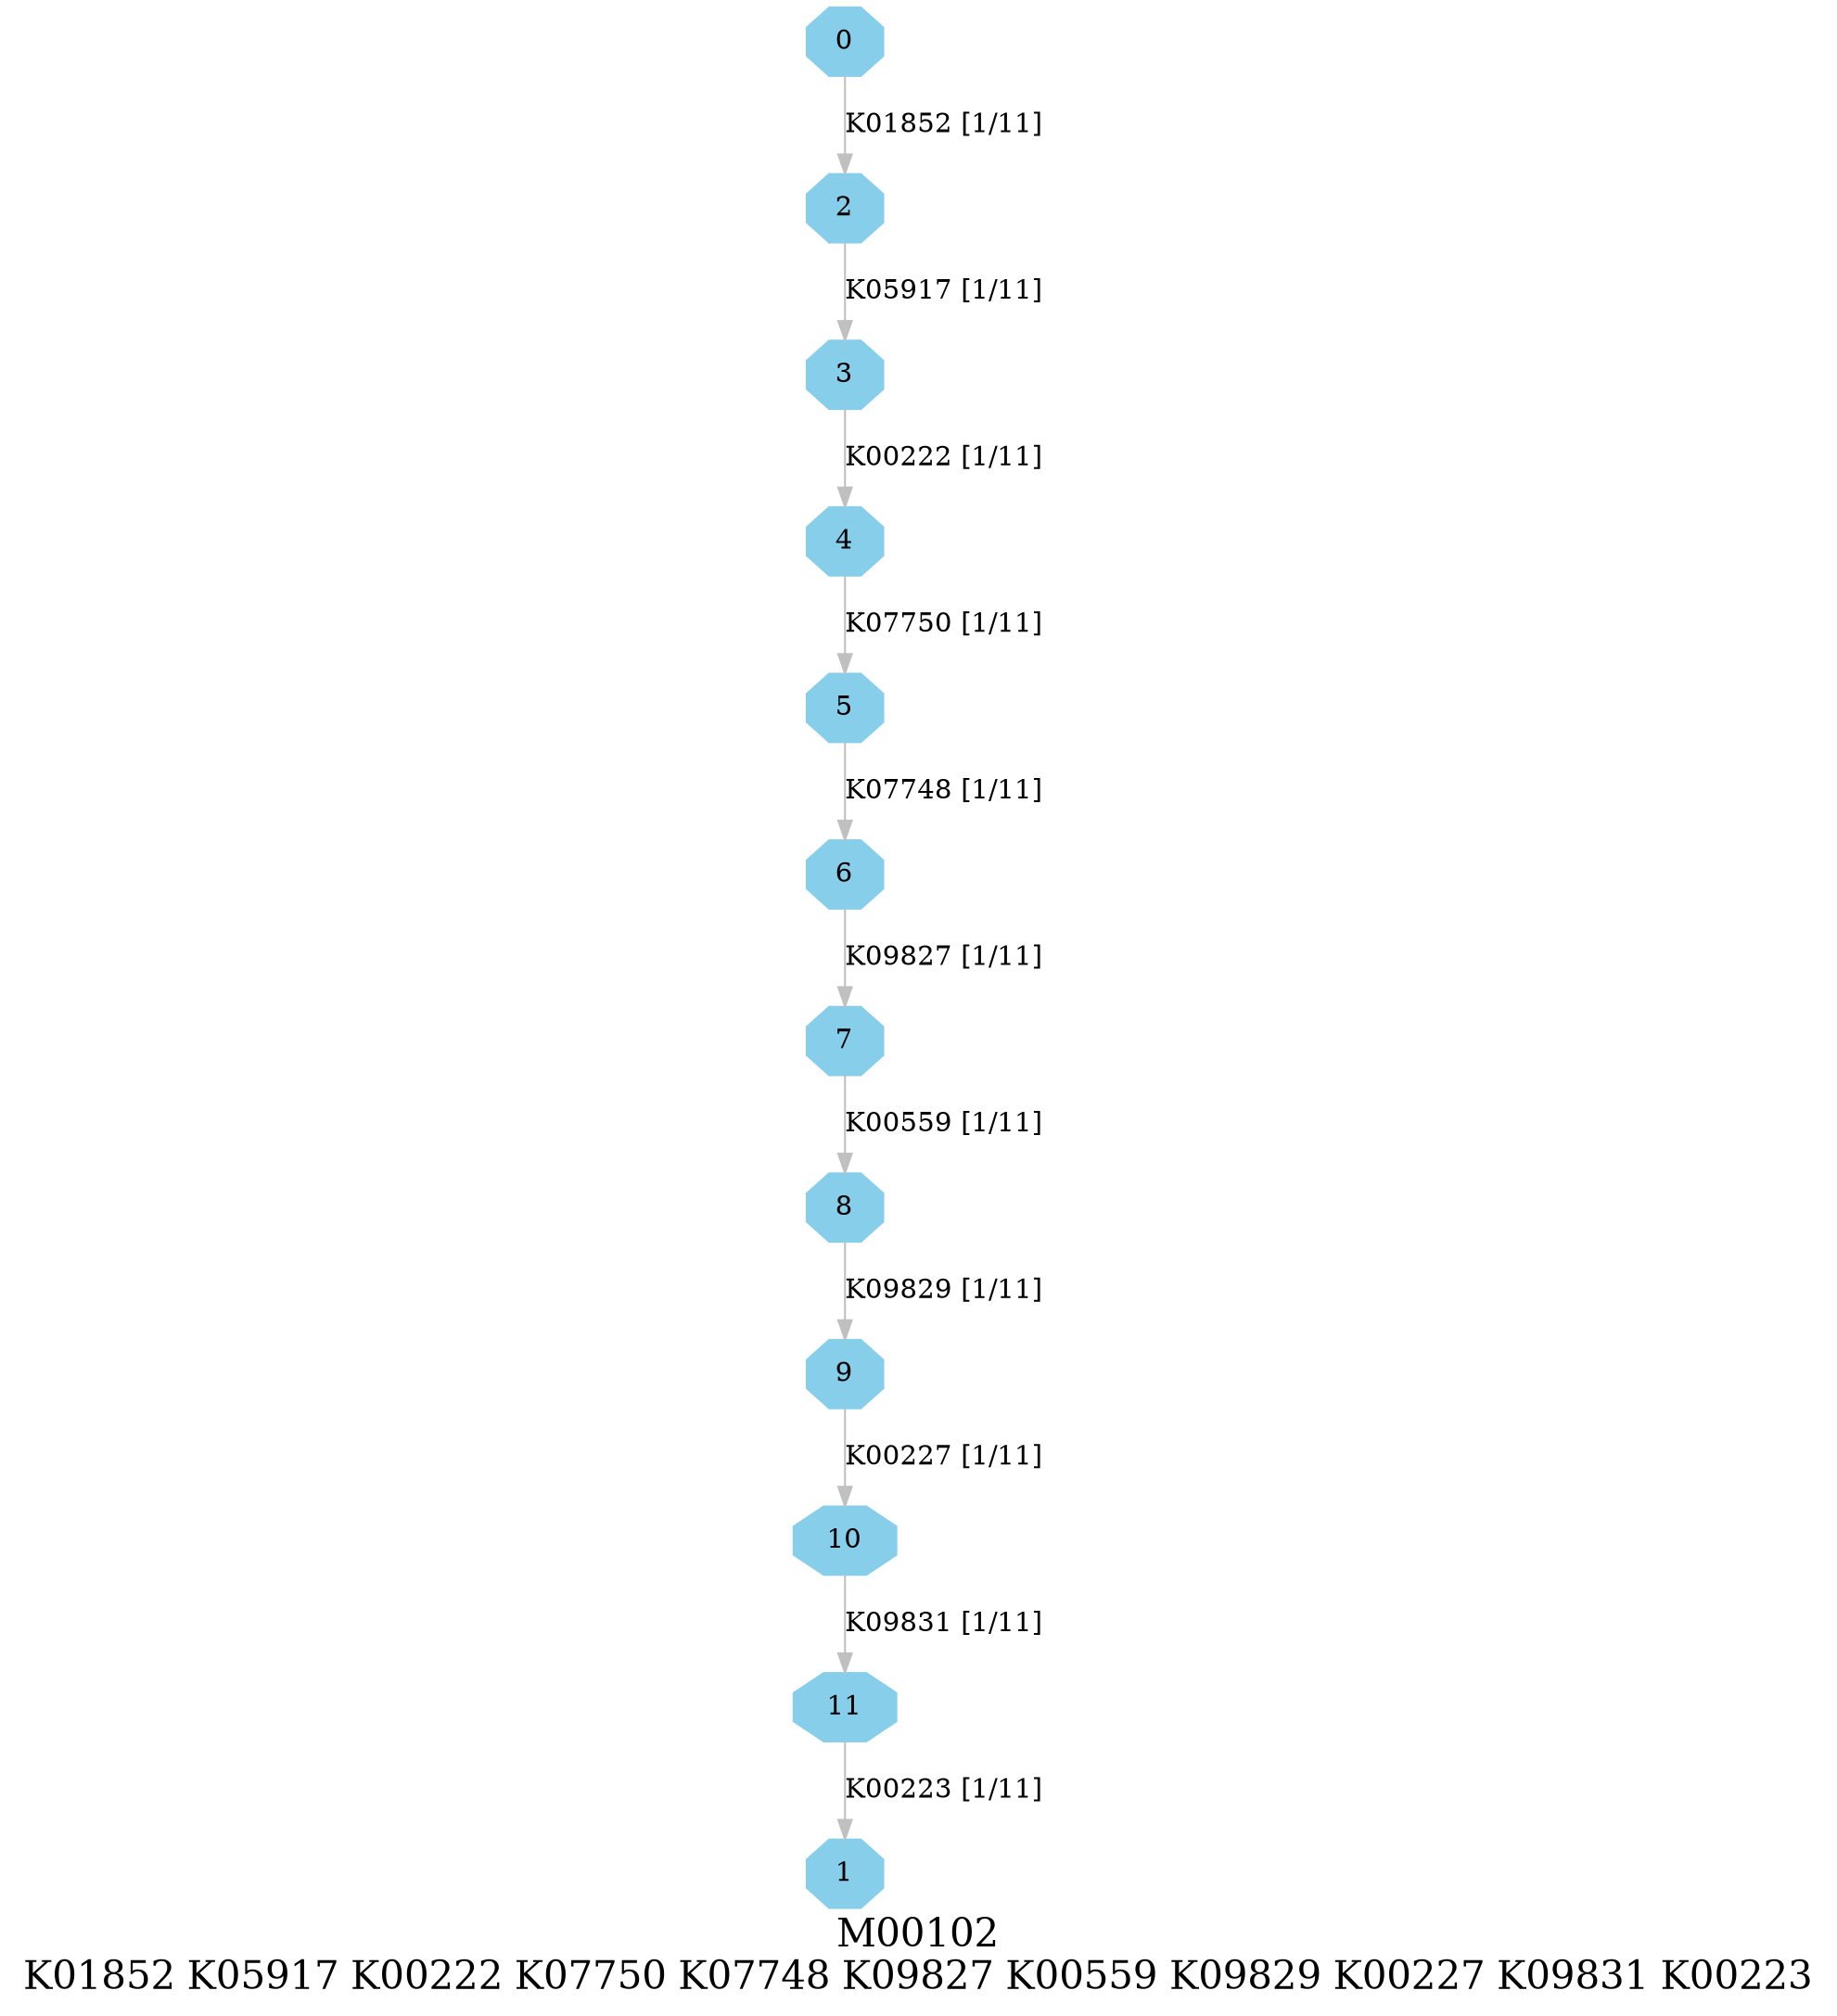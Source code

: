 digraph G {
graph [label="M00102
K01852 K05917 K00222 K07750 K07748 K09827 K00559 K09829 K00227 K09831 K00223",fontsize=20];
node [shape=box,style=filled];
edge [len=3,color=grey];
{node [width=.3,height=.3,shape=octagon,style=filled,color=skyblue] 0 1 2 3 4 5 6 7 8 9 10 11 }
0 -> 2 [label="K01852 [1/11]"];
2 -> 3 [label="K05917 [1/11]"];
3 -> 4 [label="K00222 [1/11]"];
4 -> 5 [label="K07750 [1/11]"];
5 -> 6 [label="K07748 [1/11]"];
6 -> 7 [label="K09827 [1/11]"];
7 -> 8 [label="K00559 [1/11]"];
8 -> 9 [label="K09829 [1/11]"];
9 -> 10 [label="K00227 [1/11]"];
10 -> 11 [label="K09831 [1/11]"];
11 -> 1 [label="K00223 [1/11]"];
}